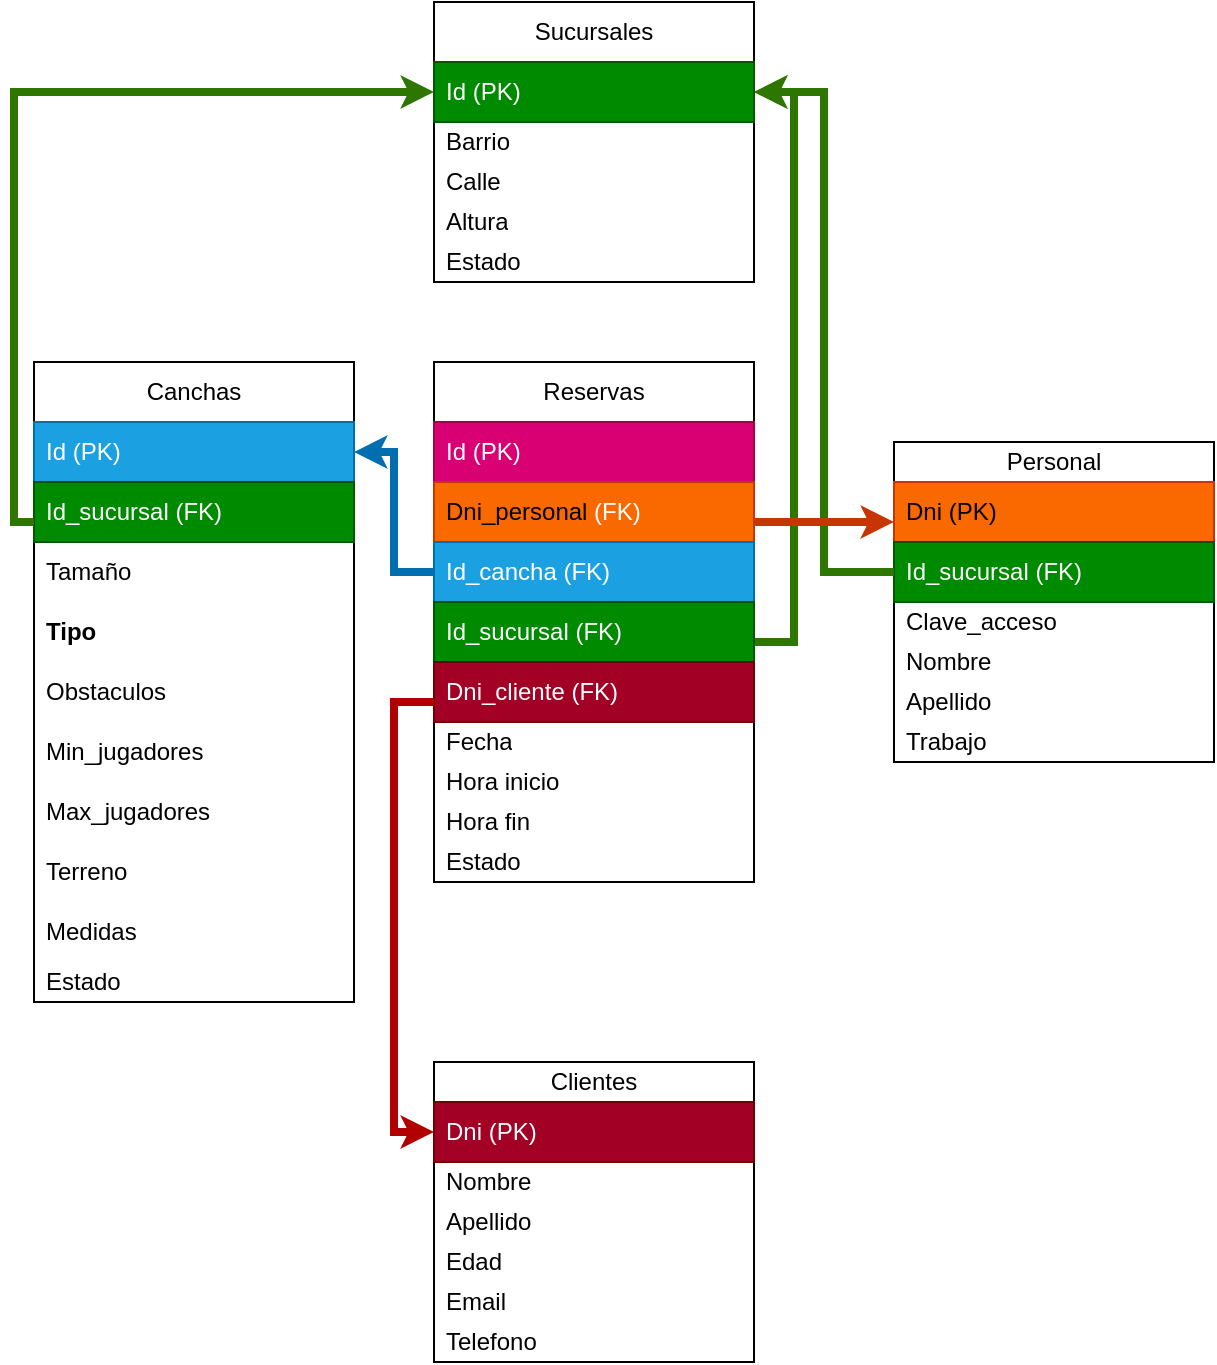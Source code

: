 <mxfile version="24.1.0" type="device">
  <diagram id="C5RBs43oDa-KdzZeNtuy" name="Page-1">
    <mxGraphModel dx="1554" dy="1010" grid="1" gridSize="10" guides="1" tooltips="1" connect="1" arrows="1" fold="1" page="0" pageScale="1" pageWidth="827" pageHeight="1169" math="0" shadow="0">
      <root>
        <mxCell id="WIyWlLk6GJQsqaUBKTNV-0" />
        <mxCell id="WIyWlLk6GJQsqaUBKTNV-1" parent="WIyWlLk6GJQsqaUBKTNV-0" />
        <mxCell id="ikMDwLexRSfjWzrar9F2-12" style="edgeStyle=orthogonalEdgeStyle;rounded=0;orthogonalLoop=1;jettySize=auto;html=1;entryX=1;entryY=0.5;entryDx=0;entryDy=0;strokeWidth=4;endSize=4;fillColor=#60a917;strokeColor=#2D7600;" parent="WIyWlLk6GJQsqaUBKTNV-1" source="oCRj0_SR6MxaRT7QwwXq-48" target="oCRj0_SR6MxaRT7QwwXq-20" edge="1">
          <mxGeometry relative="1" as="geometry">
            <Array as="points">
              <mxPoint x="250" y="-40" />
              <mxPoint x="250" y="-315" />
            </Array>
          </mxGeometry>
        </mxCell>
        <mxCell id="oCRj0_SR6MxaRT7QwwXq-19" value="Sucursales" style="swimlane;fontStyle=0;childLayout=stackLayout;horizontal=1;startSize=30;horizontalStack=0;resizeParent=1;resizeParentMax=0;resizeLast=0;collapsible=1;marginBottom=0;whiteSpace=wrap;html=1;" parent="WIyWlLk6GJQsqaUBKTNV-1" vertex="1">
          <mxGeometry x="70" y="-360" width="160" height="140" as="geometry">
            <mxRectangle x="490" y="150" width="100" height="30" as="alternateBounds" />
          </mxGeometry>
        </mxCell>
        <mxCell id="oCRj0_SR6MxaRT7QwwXq-20" value="Id (PK)" style="text;strokeColor=#005700;fillColor=#008a00;align=left;verticalAlign=middle;spacingLeft=4;spacingRight=4;overflow=hidden;points=[[0,0.5],[1,0.5]];portConstraint=eastwest;rotatable=0;whiteSpace=wrap;html=1;fontColor=#ffffff;" parent="oCRj0_SR6MxaRT7QwwXq-19" vertex="1">
          <mxGeometry y="30" width="160" height="30" as="geometry" />
        </mxCell>
        <mxCell id="oCRj0_SR6MxaRT7QwwXq-75" value="Barrio" style="text;strokeColor=none;fillColor=none;align=left;verticalAlign=middle;spacingLeft=4;spacingRight=4;overflow=hidden;points=[[0,0.5],[1,0.5]];portConstraint=eastwest;rotatable=0;whiteSpace=wrap;html=1;" parent="oCRj0_SR6MxaRT7QwwXq-19" vertex="1">
          <mxGeometry y="60" width="160" height="20" as="geometry" />
        </mxCell>
        <mxCell id="oCRj0_SR6MxaRT7QwwXq-22" value="Calle" style="text;strokeColor=none;fillColor=none;align=left;verticalAlign=middle;spacingLeft=4;spacingRight=4;overflow=hidden;points=[[0,0.5],[1,0.5]];portConstraint=eastwest;rotatable=0;whiteSpace=wrap;html=1;" parent="oCRj0_SR6MxaRT7QwwXq-19" vertex="1">
          <mxGeometry y="80" width="160" height="20" as="geometry" />
        </mxCell>
        <mxCell id="oCRj0_SR6MxaRT7QwwXq-36" value="Altura" style="text;strokeColor=none;fillColor=none;align=left;verticalAlign=middle;spacingLeft=4;spacingRight=4;overflow=hidden;points=[[0,0.5],[1,0.5]];portConstraint=eastwest;rotatable=0;whiteSpace=wrap;html=1;" parent="oCRj0_SR6MxaRT7QwwXq-19" vertex="1">
          <mxGeometry y="100" width="160" height="20" as="geometry" />
        </mxCell>
        <mxCell id="fX1nt7aDhkJW90tP1Csm-0" value="Estado" style="text;align=left;verticalAlign=middle;spacingLeft=4;spacingRight=4;overflow=hidden;points=[[0,0.5],[1,0.5]];portConstraint=eastwest;rotatable=0;whiteSpace=wrap;html=1;" vertex="1" parent="oCRj0_SR6MxaRT7QwwXq-19">
          <mxGeometry y="120" width="160" height="20" as="geometry" />
        </mxCell>
        <mxCell id="oCRj0_SR6MxaRT7QwwXq-23" value="Personal" style="swimlane;fontStyle=0;childLayout=stackLayout;horizontal=1;startSize=20;horizontalStack=0;resizeParent=1;resizeParentMax=0;resizeLast=0;collapsible=1;marginBottom=0;whiteSpace=wrap;html=1;" parent="WIyWlLk6GJQsqaUBKTNV-1" vertex="1">
          <mxGeometry x="300" y="-140" width="160" height="160" as="geometry" />
        </mxCell>
        <mxCell id="oCRj0_SR6MxaRT7QwwXq-24" value="Dni (PK)" style="text;strokeColor=#C73500;fillColor=#fa6800;align=left;verticalAlign=middle;spacingLeft=4;spacingRight=4;overflow=hidden;points=[[0,0.5],[1,0.5]];portConstraint=eastwest;rotatable=0;whiteSpace=wrap;html=1;fontColor=#000000;" parent="oCRj0_SR6MxaRT7QwwXq-23" vertex="1">
          <mxGeometry y="20" width="160" height="30" as="geometry" />
        </mxCell>
        <mxCell id="oCRj0_SR6MxaRT7QwwXq-31" value="Id_sucursal (FK)" style="text;strokeColor=#005700;fillColor=#008a00;align=left;verticalAlign=middle;spacingLeft=4;spacingRight=4;overflow=hidden;points=[[0,0.5],[1,0.5]];portConstraint=eastwest;rotatable=0;whiteSpace=wrap;html=1;fontColor=#ffffff;" parent="oCRj0_SR6MxaRT7QwwXq-23" vertex="1">
          <mxGeometry y="50" width="160" height="30" as="geometry" />
        </mxCell>
        <mxCell id="ikMDwLexRSfjWzrar9F2-1" value="Clave_acceso" style="text;strokeColor=none;fillColor=none;align=left;verticalAlign=middle;spacingLeft=4;spacingRight=4;overflow=hidden;points=[[0,0.5],[1,0.5]];portConstraint=eastwest;rotatable=0;whiteSpace=wrap;html=1;" parent="oCRj0_SR6MxaRT7QwwXq-23" vertex="1">
          <mxGeometry y="80" width="160" height="20" as="geometry" />
        </mxCell>
        <mxCell id="oCRj0_SR6MxaRT7QwwXq-25" value="Nombre" style="text;strokeColor=none;fillColor=none;align=left;verticalAlign=middle;spacingLeft=4;spacingRight=4;overflow=hidden;points=[[0,0.5],[1,0.5]];portConstraint=eastwest;rotatable=0;whiteSpace=wrap;html=1;" parent="oCRj0_SR6MxaRT7QwwXq-23" vertex="1">
          <mxGeometry y="100" width="160" height="20" as="geometry" />
        </mxCell>
        <mxCell id="oCRj0_SR6MxaRT7QwwXq-26" value="Apellido" style="text;strokeColor=none;fillColor=none;align=left;verticalAlign=middle;spacingLeft=4;spacingRight=4;overflow=hidden;points=[[0,0.5],[1,0.5]];portConstraint=eastwest;rotatable=0;whiteSpace=wrap;html=1;" parent="oCRj0_SR6MxaRT7QwwXq-23" vertex="1">
          <mxGeometry y="120" width="160" height="20" as="geometry" />
        </mxCell>
        <mxCell id="oCRj0_SR6MxaRT7QwwXq-34" value="Trabajo" style="text;strokeColor=none;fillColor=none;align=left;verticalAlign=middle;spacingLeft=4;spacingRight=4;overflow=hidden;points=[[0,0.5],[1,0.5]];portConstraint=eastwest;rotatable=0;whiteSpace=wrap;html=1;" parent="oCRj0_SR6MxaRT7QwwXq-23" vertex="1">
          <mxGeometry y="140" width="160" height="20" as="geometry" />
        </mxCell>
        <mxCell id="oCRj0_SR6MxaRT7QwwXq-41" value="Canchas" style="swimlane;fontStyle=0;childLayout=stackLayout;horizontal=1;startSize=30;horizontalStack=0;resizeParent=1;resizeParentMax=0;resizeLast=0;collapsible=1;marginBottom=0;whiteSpace=wrap;html=1;" parent="WIyWlLk6GJQsqaUBKTNV-1" vertex="1">
          <mxGeometry x="-130" y="-180" width="160" height="320" as="geometry">
            <mxRectangle x="-130" y="-180" width="90" height="30" as="alternateBounds" />
          </mxGeometry>
        </mxCell>
        <mxCell id="oCRj0_SR6MxaRT7QwwXq-43" value="Id (PK)" style="text;strokeColor=#006EAF;fillColor=#1ba1e2;align=left;verticalAlign=middle;spacingLeft=4;spacingRight=4;overflow=hidden;points=[[0,0.5],[1,0.5]];portConstraint=eastwest;rotatable=0;whiteSpace=wrap;html=1;fontColor=#ffffff;" parent="oCRj0_SR6MxaRT7QwwXq-41" vertex="1">
          <mxGeometry y="30" width="160" height="30" as="geometry" />
        </mxCell>
        <mxCell id="oCRj0_SR6MxaRT7QwwXq-42" value="Id_sucursal (FK)" style="text;strokeColor=#005700;fillColor=#008a00;align=left;verticalAlign=middle;spacingLeft=4;spacingRight=4;overflow=hidden;points=[[0,0.5],[1,0.5]];portConstraint=eastwest;rotatable=0;whiteSpace=wrap;html=1;fontColor=#ffffff;" parent="oCRj0_SR6MxaRT7QwwXq-41" vertex="1">
          <mxGeometry y="60" width="160" height="30" as="geometry" />
        </mxCell>
        <mxCell id="FomaozrJq2AYYZyJt0lX-0" value="Tamaño" style="text;align=left;verticalAlign=middle;spacingLeft=4;spacingRight=4;overflow=hidden;points=[[0,0.5],[1,0.5]];portConstraint=eastwest;rotatable=0;whiteSpace=wrap;html=1;" parent="oCRj0_SR6MxaRT7QwwXq-41" vertex="1">
          <mxGeometry y="90" width="160" height="30" as="geometry" />
        </mxCell>
        <mxCell id="FomaozrJq2AYYZyJt0lX-1" value="Tipo" style="text;align=left;verticalAlign=middle;spacingLeft=4;spacingRight=4;overflow=hidden;points=[[0,0.5],[1,0.5]];portConstraint=eastwest;rotatable=0;whiteSpace=wrap;html=1;fontStyle=1" parent="oCRj0_SR6MxaRT7QwwXq-41" vertex="1">
          <mxGeometry y="120" width="160" height="30" as="geometry" />
        </mxCell>
        <mxCell id="FomaozrJq2AYYZyJt0lX-2" value="Obstaculos" style="text;align=left;verticalAlign=middle;spacingLeft=4;spacingRight=4;overflow=hidden;points=[[0,0.5],[1,0.5]];portConstraint=eastwest;rotatable=0;whiteSpace=wrap;html=1;" parent="oCRj0_SR6MxaRT7QwwXq-41" vertex="1">
          <mxGeometry y="150" width="160" height="30" as="geometry" />
        </mxCell>
        <mxCell id="FomaozrJq2AYYZyJt0lX-3" value="Min_jugadores" style="text;align=left;verticalAlign=middle;spacingLeft=4;spacingRight=4;overflow=hidden;points=[[0,0.5],[1,0.5]];portConstraint=eastwest;rotatable=0;whiteSpace=wrap;html=1;" parent="oCRj0_SR6MxaRT7QwwXq-41" vertex="1">
          <mxGeometry y="180" width="160" height="30" as="geometry" />
        </mxCell>
        <mxCell id="gJLp5hluaDIKEeQDhNkO-0" value="Max_jugadores" style="text;align=left;verticalAlign=middle;spacingLeft=4;spacingRight=4;overflow=hidden;points=[[0,0.5],[1,0.5]];portConstraint=eastwest;rotatable=0;whiteSpace=wrap;html=1;" parent="oCRj0_SR6MxaRT7QwwXq-41" vertex="1">
          <mxGeometry y="210" width="160" height="30" as="geometry" />
        </mxCell>
        <mxCell id="FomaozrJq2AYYZyJt0lX-4" value="Terreno" style="text;align=left;verticalAlign=middle;spacingLeft=4;spacingRight=4;overflow=hidden;points=[[0,0.5],[1,0.5]];portConstraint=eastwest;rotatable=0;whiteSpace=wrap;html=1;" parent="oCRj0_SR6MxaRT7QwwXq-41" vertex="1">
          <mxGeometry y="240" width="160" height="30" as="geometry" />
        </mxCell>
        <mxCell id="FomaozrJq2AYYZyJt0lX-5" value="Medidas" style="text;align=left;verticalAlign=middle;spacingLeft=4;spacingRight=4;overflow=hidden;points=[[0,0.5],[1,0.5]];portConstraint=eastwest;rotatable=0;whiteSpace=wrap;html=1;" parent="oCRj0_SR6MxaRT7QwwXq-41" vertex="1">
          <mxGeometry y="270" width="160" height="30" as="geometry" />
        </mxCell>
        <mxCell id="nGddcqmzURLLgnRnw8j2-0" value="Estado" style="text;align=left;verticalAlign=middle;spacingLeft=4;spacingRight=4;overflow=hidden;points=[[0,0.5],[1,0.5]];portConstraint=eastwest;rotatable=0;whiteSpace=wrap;html=1;" parent="oCRj0_SR6MxaRT7QwwXq-41" vertex="1">
          <mxGeometry y="300" width="160" height="20" as="geometry" />
        </mxCell>
        <mxCell id="oCRj0_SR6MxaRT7QwwXq-45" value="Reservas" style="swimlane;fontStyle=0;childLayout=stackLayout;horizontal=1;startSize=30;horizontalStack=0;resizeParent=1;resizeParentMax=0;resizeLast=0;collapsible=1;marginBottom=0;whiteSpace=wrap;html=1;" parent="WIyWlLk6GJQsqaUBKTNV-1" vertex="1">
          <mxGeometry x="70" y="-180" width="160" height="260" as="geometry" />
        </mxCell>
        <mxCell id="oCRj0_SR6MxaRT7QwwXq-58" value="Id (PK)" style="text;strokeColor=#A50040;fillColor=#d80073;align=left;verticalAlign=middle;spacingLeft=4;spacingRight=4;overflow=hidden;points=[[0,0.5],[1,0.5]];portConstraint=eastwest;rotatable=0;whiteSpace=wrap;html=1;fontColor=#ffffff;" parent="oCRj0_SR6MxaRT7QwwXq-45" vertex="1">
          <mxGeometry y="30" width="160" height="30" as="geometry" />
        </mxCell>
        <mxCell id="nzAf6WhQUNZiHCyJXopU-2" value="Dni_personal&lt;span style=&quot;color: rgb(255, 255, 255);&quot;&gt;&amp;nbsp;(FK)&lt;/span&gt;" style="text;strokeColor=#C73500;fillColor=#fa6800;align=left;verticalAlign=middle;spacingLeft=4;spacingRight=4;overflow=hidden;points=[[0,0.5],[1,0.5]];portConstraint=eastwest;rotatable=0;whiteSpace=wrap;html=1;fontColor=#000000;" parent="oCRj0_SR6MxaRT7QwwXq-45" vertex="1">
          <mxGeometry y="60" width="160" height="30" as="geometry" />
        </mxCell>
        <mxCell id="oCRj0_SR6MxaRT7QwwXq-56" value="Id_cancha&amp;nbsp;(FK)" style="text;strokeColor=#006EAF;fillColor=#1ba1e2;align=left;verticalAlign=middle;spacingLeft=4;spacingRight=4;overflow=hidden;points=[[0,0.5],[1,0.5]];portConstraint=eastwest;rotatable=0;whiteSpace=wrap;html=1;fontColor=#ffffff;" parent="oCRj0_SR6MxaRT7QwwXq-45" vertex="1">
          <mxGeometry y="90" width="160" height="30" as="geometry" />
        </mxCell>
        <mxCell id="oCRj0_SR6MxaRT7QwwXq-48" value="Id_sucursal&amp;nbsp;(FK)" style="text;strokeColor=#005700;fillColor=#008a00;align=left;verticalAlign=middle;spacingLeft=4;spacingRight=4;overflow=hidden;points=[[0,0.5],[1,0.5]];portConstraint=eastwest;rotatable=0;whiteSpace=wrap;html=1;fontColor=#ffffff;" parent="oCRj0_SR6MxaRT7QwwXq-45" vertex="1">
          <mxGeometry y="120" width="160" height="30" as="geometry" />
        </mxCell>
        <mxCell id="oCRj0_SR6MxaRT7QwwXq-47" value="Dni_cliente (FK)" style="text;strokeColor=#6F0000;fillColor=#a20025;align=left;verticalAlign=middle;spacingLeft=4;spacingRight=4;overflow=hidden;points=[[0,0.5],[1,0.5]];portConstraint=eastwest;rotatable=0;whiteSpace=wrap;html=1;fontColor=#ffffff;" parent="oCRj0_SR6MxaRT7QwwXq-45" vertex="1">
          <mxGeometry y="150" width="160" height="30" as="geometry" />
        </mxCell>
        <mxCell id="ikMDwLexRSfjWzrar9F2-7" value="Fecha" style="text;align=left;verticalAlign=middle;spacingLeft=4;spacingRight=4;overflow=hidden;points=[[0,0.5],[1,0.5]];portConstraint=eastwest;rotatable=0;whiteSpace=wrap;html=1;" parent="oCRj0_SR6MxaRT7QwwXq-45" vertex="1">
          <mxGeometry y="180" width="160" height="20" as="geometry" />
        </mxCell>
        <mxCell id="ikMDwLexRSfjWzrar9F2-6" value="Hora inicio" style="text;align=left;verticalAlign=middle;spacingLeft=4;spacingRight=4;overflow=hidden;points=[[0,0.5],[1,0.5]];portConstraint=eastwest;rotatable=0;whiteSpace=wrap;html=1;" parent="oCRj0_SR6MxaRT7QwwXq-45" vertex="1">
          <mxGeometry y="200" width="160" height="20" as="geometry" />
        </mxCell>
        <mxCell id="oCRj0_SR6MxaRT7QwwXq-46" value="Hora fin" style="text;align=left;verticalAlign=middle;spacingLeft=4;spacingRight=4;overflow=hidden;points=[[0,0.5],[1,0.5]];portConstraint=eastwest;rotatable=0;whiteSpace=wrap;html=1;" parent="oCRj0_SR6MxaRT7QwwXq-45" vertex="1">
          <mxGeometry y="220" width="160" height="20" as="geometry" />
        </mxCell>
        <mxCell id="ikMDwLexRSfjWzrar9F2-8" value="Estado" style="text;align=left;verticalAlign=middle;spacingLeft=4;spacingRight=4;overflow=hidden;points=[[0,0.5],[1,0.5]];portConstraint=eastwest;rotatable=0;whiteSpace=wrap;html=1;" parent="oCRj0_SR6MxaRT7QwwXq-45" vertex="1">
          <mxGeometry y="240" width="160" height="20" as="geometry" />
        </mxCell>
        <mxCell id="oCRj0_SR6MxaRT7QwwXq-49" value="Clientes" style="swimlane;fontStyle=0;childLayout=stackLayout;horizontal=1;startSize=20;horizontalStack=0;resizeParent=1;resizeParentMax=0;resizeLast=0;collapsible=1;marginBottom=0;whiteSpace=wrap;html=1;" parent="WIyWlLk6GJQsqaUBKTNV-1" vertex="1">
          <mxGeometry x="70" y="170" width="160" height="150" as="geometry" />
        </mxCell>
        <mxCell id="oCRj0_SR6MxaRT7QwwXq-53" value="Dni (PK)" style="text;strokeColor=#6F0000;fillColor=#a20025;align=left;verticalAlign=middle;spacingLeft=4;spacingRight=4;overflow=hidden;points=[[0,0.5],[1,0.5]];portConstraint=eastwest;rotatable=0;whiteSpace=wrap;html=1;fontColor=#ffffff;" parent="oCRj0_SR6MxaRT7QwwXq-49" vertex="1">
          <mxGeometry y="20" width="160" height="30" as="geometry" />
        </mxCell>
        <mxCell id="oCRj0_SR6MxaRT7QwwXq-51" value="Nombre" style="text;strokeColor=none;fillColor=none;align=left;verticalAlign=middle;spacingLeft=4;spacingRight=4;overflow=hidden;points=[[0,0.5],[1,0.5]];portConstraint=eastwest;rotatable=0;whiteSpace=wrap;html=1;" parent="oCRj0_SR6MxaRT7QwwXq-49" vertex="1">
          <mxGeometry y="50" width="160" height="20" as="geometry" />
        </mxCell>
        <mxCell id="oCRj0_SR6MxaRT7QwwXq-52" value="Apellido&lt;span style=&quot;color: rgba(0, 0, 0, 0); font-family: monospace; font-size: 0px; text-wrap: nowrap;&quot;&gt;%3CmxGraphModel%3E%3Croot%3E%3CmxCell%20id%3D%220%22%2F%3E%3CmxCell%20id%3D%221%22%20parent%3D%220%22%2F%3E%3CmxCell%20id%3D%222%22%20value%3D%22Calle%22%20style%3D%22text%3BstrokeColor%3Dnone%3BfillColor%3Dnone%3Balign%3Dleft%3BverticalAlign%3Dmiddle%3BspacingLeft%3D4%3BspacingRight%3D4%3Boverflow%3Dhidden%3Bpoints%3D%5B%5B0%2C0.5%5D%2C%5B1%2C0.5%5D%5D%3BportConstraint%3Deastwest%3Brotatable%3D0%3BwhiteSpace%3Dwrap%3Bhtml%3D1%3B%22%20vertex%3D%221%22%20parent%3D%221%22%3E%3CmxGeometry%20x%3D%22440%22%20y%3D%22180%22%20width%3D%22160%22%20height%3D%2230%22%20as%3D%22geometry%22%2F%3E%3C%2FmxCell%3E%3C%2Froot%3E%3C%2FmxGraphModel%3E&lt;/span&gt;" style="text;strokeColor=none;fillColor=none;align=left;verticalAlign=middle;spacingLeft=4;spacingRight=4;overflow=hidden;points=[[0,0.5],[1,0.5]];portConstraint=eastwest;rotatable=0;whiteSpace=wrap;html=1;" parent="oCRj0_SR6MxaRT7QwwXq-49" vertex="1">
          <mxGeometry y="70" width="160" height="20" as="geometry" />
        </mxCell>
        <mxCell id="FomaozrJq2AYYZyJt0lX-6" value="Edad" style="text;strokeColor=none;fillColor=none;align=left;verticalAlign=middle;spacingLeft=4;spacingRight=4;overflow=hidden;points=[[0,0.5],[1,0.5]];portConstraint=eastwest;rotatable=0;whiteSpace=wrap;html=1;" parent="oCRj0_SR6MxaRT7QwwXq-49" vertex="1">
          <mxGeometry y="90" width="160" height="20" as="geometry" />
        </mxCell>
        <mxCell id="oCRj0_SR6MxaRT7QwwXq-54" value="Email" style="text;strokeColor=none;fillColor=none;align=left;verticalAlign=middle;spacingLeft=4;spacingRight=4;overflow=hidden;points=[[0,0.5],[1,0.5]];portConstraint=eastwest;rotatable=0;whiteSpace=wrap;html=1;" parent="oCRj0_SR6MxaRT7QwwXq-49" vertex="1">
          <mxGeometry y="110" width="160" height="20" as="geometry" />
        </mxCell>
        <mxCell id="oCRj0_SR6MxaRT7QwwXq-55" value="Telefono" style="text;strokeColor=none;fillColor=none;align=left;verticalAlign=middle;spacingLeft=4;spacingRight=4;overflow=hidden;points=[[0,0.5],[1,0.5]];portConstraint=eastwest;rotatable=0;whiteSpace=wrap;html=1;" parent="oCRj0_SR6MxaRT7QwwXq-49" vertex="1">
          <mxGeometry y="130" width="160" height="20" as="geometry" />
        </mxCell>
        <mxCell id="ikMDwLexRSfjWzrar9F2-5" style="edgeStyle=orthogonalEdgeStyle;rounded=0;orthogonalLoop=1;jettySize=auto;html=1;strokeWidth=4;fillColor=#60a917;strokeColor=#2D7600;endSize=4;" parent="WIyWlLk6GJQsqaUBKTNV-1" source="oCRj0_SR6MxaRT7QwwXq-42" target="oCRj0_SR6MxaRT7QwwXq-20" edge="1">
          <mxGeometry relative="1" as="geometry">
            <Array as="points">
              <mxPoint x="-140" y="-100" />
              <mxPoint x="-140" y="-315" />
            </Array>
          </mxGeometry>
        </mxCell>
        <mxCell id="ikMDwLexRSfjWzrar9F2-11" style="edgeStyle=orthogonalEdgeStyle;rounded=0;orthogonalLoop=1;jettySize=auto;html=1;strokeWidth=4;endSize=4;fillColor=#1ba1e2;strokeColor=#006EAF;" parent="WIyWlLk6GJQsqaUBKTNV-1" source="oCRj0_SR6MxaRT7QwwXq-56" target="oCRj0_SR6MxaRT7QwwXq-43" edge="1">
          <mxGeometry relative="1" as="geometry">
            <Array as="points" />
          </mxGeometry>
        </mxCell>
        <mxCell id="ikMDwLexRSfjWzrar9F2-13" style="edgeStyle=orthogonalEdgeStyle;rounded=0;orthogonalLoop=1;jettySize=auto;html=1;fillColor=#e51400;strokeColor=#B20000;strokeWidth=4;endSize=4;" parent="WIyWlLk6GJQsqaUBKTNV-1" source="oCRj0_SR6MxaRT7QwwXq-47" target="oCRj0_SR6MxaRT7QwwXq-53" edge="1">
          <mxGeometry relative="1" as="geometry">
            <Array as="points">
              <mxPoint x="50" y="-10" />
              <mxPoint x="50" y="205" />
            </Array>
          </mxGeometry>
        </mxCell>
        <mxCell id="fenwEDM-oywygxtWKh-z-0" style="edgeStyle=orthogonalEdgeStyle;rounded=0;orthogonalLoop=1;jettySize=auto;html=1;strokeWidth=4;endSize=4;fillColor=#60a917;strokeColor=#2D7600;" parent="WIyWlLk6GJQsqaUBKTNV-1" source="oCRj0_SR6MxaRT7QwwXq-31" target="oCRj0_SR6MxaRT7QwwXq-20" edge="1">
          <mxGeometry relative="1" as="geometry" />
        </mxCell>
        <mxCell id="ikMDwLexRSfjWzrar9F2-9" style="edgeStyle=orthogonalEdgeStyle;rounded=0;orthogonalLoop=1;jettySize=auto;html=1;strokeWidth=4;endSize=4;fillColor=#fa6800;strokeColor=#C73500;" parent="WIyWlLk6GJQsqaUBKTNV-1" source="nzAf6WhQUNZiHCyJXopU-2" target="oCRj0_SR6MxaRT7QwwXq-24" edge="1">
          <mxGeometry relative="1" as="geometry">
            <Array as="points">
              <mxPoint x="260" y="-100" />
              <mxPoint x="260" y="-100" />
            </Array>
          </mxGeometry>
        </mxCell>
      </root>
    </mxGraphModel>
  </diagram>
</mxfile>
